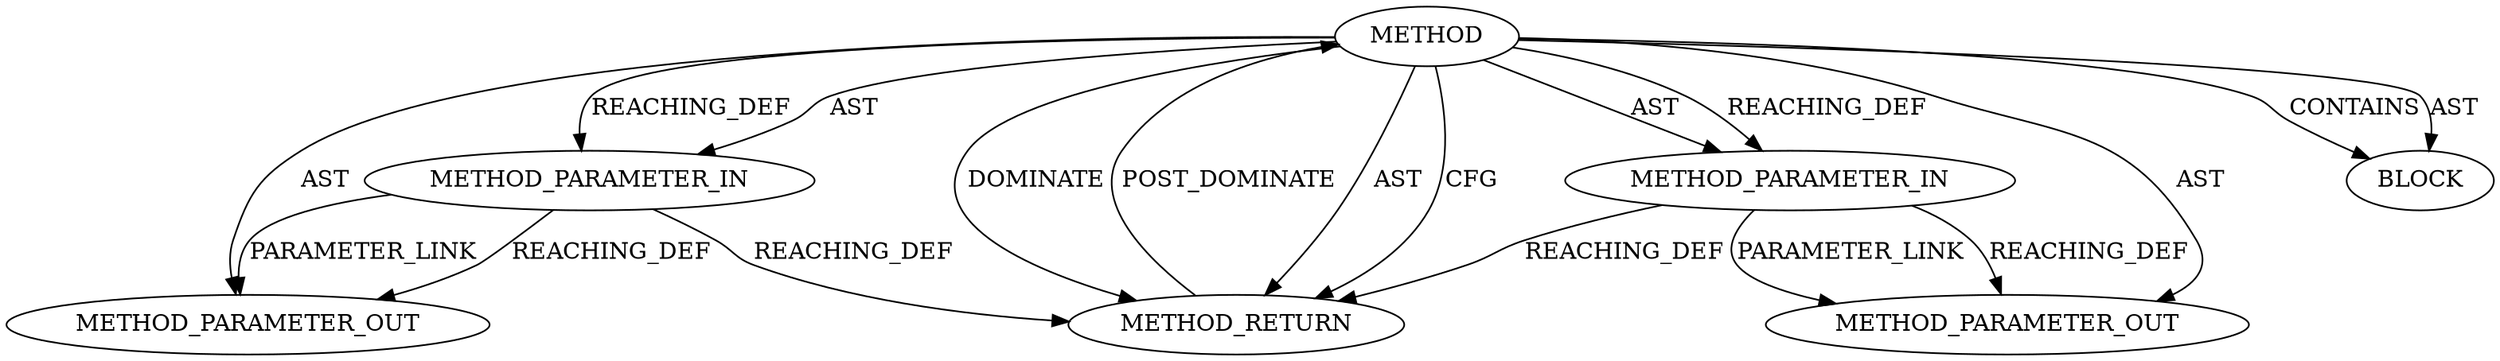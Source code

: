 digraph {
  19636 [label=METHOD AST_PARENT_TYPE="NAMESPACE_BLOCK" AST_PARENT_FULL_NAME="<global>" ORDER=0 CODE="<empty>" FULL_NAME="sk_mem_charge" IS_EXTERNAL=true FILENAME="<empty>" SIGNATURE="" NAME="sk_mem_charge"]
  21865 [label=METHOD_PARAMETER_OUT ORDER=1 CODE="p1" IS_VARIADIC=false TYPE_FULL_NAME="ANY" EVALUATION_STRATEGY="BY_VALUE" INDEX=1 NAME="p1"]
  21866 [label=METHOD_PARAMETER_OUT ORDER=2 CODE="p2" IS_VARIADIC=false TYPE_FULL_NAME="ANY" EVALUATION_STRATEGY="BY_VALUE" INDEX=2 NAME="p2"]
  19637 [label=METHOD_PARAMETER_IN ORDER=1 CODE="p1" IS_VARIADIC=false TYPE_FULL_NAME="ANY" EVALUATION_STRATEGY="BY_VALUE" INDEX=1 NAME="p1"]
  19639 [label=BLOCK ORDER=1 ARGUMENT_INDEX=1 CODE="<empty>" TYPE_FULL_NAME="ANY"]
  19638 [label=METHOD_PARAMETER_IN ORDER=2 CODE="p2" IS_VARIADIC=false TYPE_FULL_NAME="ANY" EVALUATION_STRATEGY="BY_VALUE" INDEX=2 NAME="p2"]
  19640 [label=METHOD_RETURN ORDER=2 CODE="RET" TYPE_FULL_NAME="ANY" EVALUATION_STRATEGY="BY_VALUE"]
  19640 -> 19636 [label=POST_DOMINATE ]
  19636 -> 19638 [label=AST ]
  19638 -> 21866 [label=REACHING_DEF VARIABLE="p2"]
  19637 -> 21865 [label=PARAMETER_LINK ]
  19636 -> 19637 [label=REACHING_DEF VARIABLE=""]
  19636 -> 19640 [label=DOMINATE ]
  19636 -> 21866 [label=AST ]
  19637 -> 21865 [label=REACHING_DEF VARIABLE="p1"]
  19636 -> 19639 [label=CONTAINS ]
  19636 -> 19639 [label=AST ]
  19636 -> 19640 [label=AST ]
  19636 -> 19638 [label=REACHING_DEF VARIABLE=""]
  19636 -> 21865 [label=AST ]
  19637 -> 19640 [label=REACHING_DEF VARIABLE="p1"]
  19636 -> 19637 [label=AST ]
  19638 -> 19640 [label=REACHING_DEF VARIABLE="p2"]
  19638 -> 21866 [label=PARAMETER_LINK ]
  19636 -> 19640 [label=CFG ]
}
